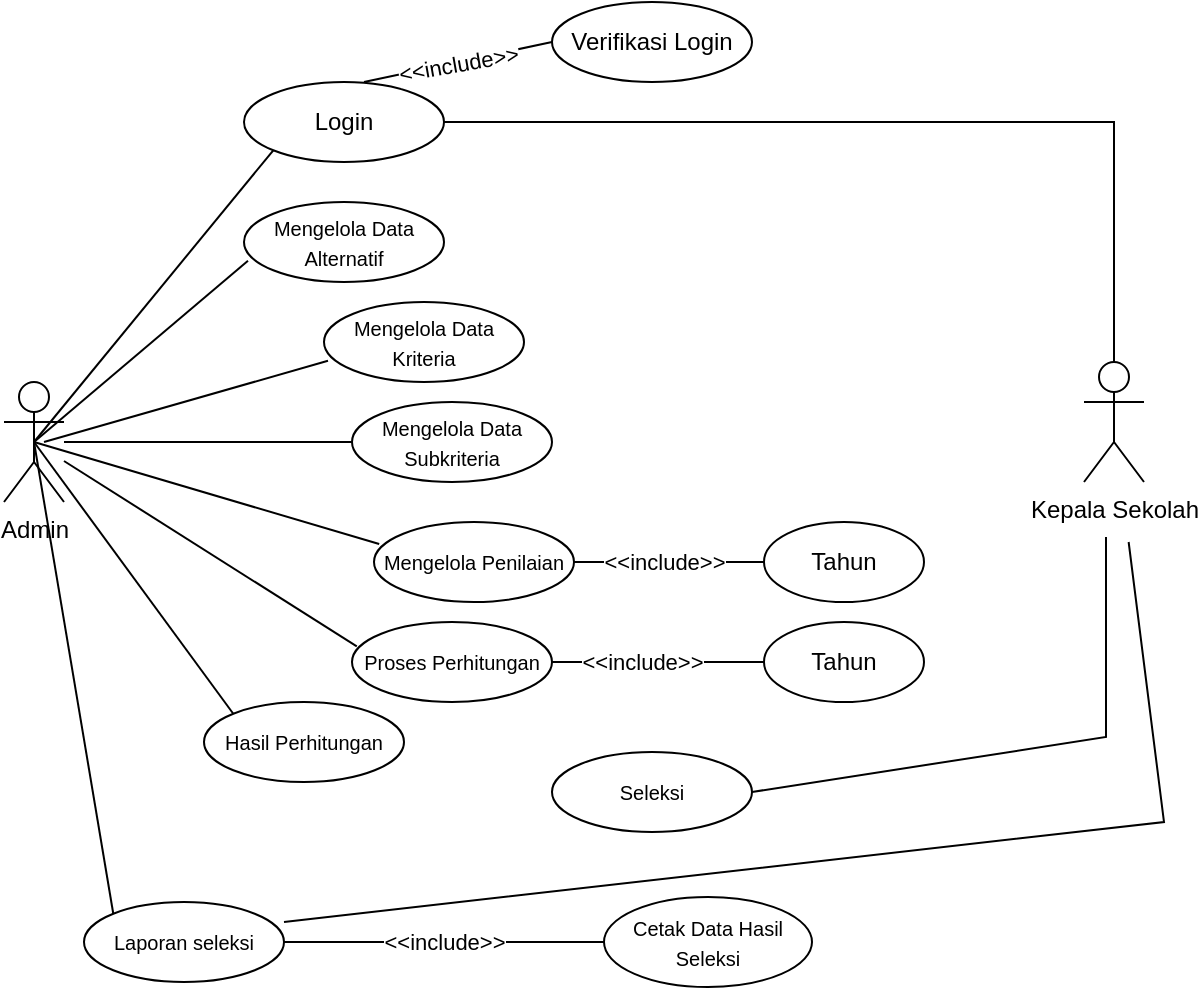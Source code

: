 <mxfile version="27.1.6">
  <diagram name="Halaman-1" id="DMY7N_zEYK0uOIMBZ_gM">
    <mxGraphModel dx="1042" dy="562" grid="1" gridSize="10" guides="1" tooltips="1" connect="1" arrows="1" fold="1" page="1" pageScale="1" pageWidth="827" pageHeight="1169" math="0" shadow="0">
      <root>
        <mxCell id="0" />
        <mxCell id="1" parent="0" />
        <mxCell id="EYh4BBkZvYkQw-OT5A3f-1" value="Admin" style="shape=umlActor;verticalLabelPosition=bottom;verticalAlign=top;html=1;outlineConnect=0;" parent="1" vertex="1">
          <mxGeometry x="140" y="360" width="30" height="60" as="geometry" />
        </mxCell>
        <mxCell id="EYh4BBkZvYkQw-OT5A3f-4" value="Login" style="ellipse;whiteSpace=wrap;html=1;" parent="1" vertex="1">
          <mxGeometry x="260" y="210" width="100" height="40" as="geometry" />
        </mxCell>
        <mxCell id="EYh4BBkZvYkQw-OT5A3f-8" value="" style="endArrow=none;html=1;rounded=0;entryX=0;entryY=0.5;entryDx=0;entryDy=0;" parent="1" target="EYh4BBkZvYkQw-OT5A3f-9" edge="1">
          <mxGeometry width="50" height="50" relative="1" as="geometry">
            <mxPoint x="320" y="210" as="sourcePoint" />
            <mxPoint x="390" y="180" as="targetPoint" />
          </mxGeometry>
        </mxCell>
        <mxCell id="EYh4BBkZvYkQw-OT5A3f-10" value="&amp;lt;&amp;lt;include&amp;gt;&amp;gt;" style="edgeLabel;html=1;align=center;verticalAlign=middle;resizable=0;points=[];rotation=-10;" parent="EYh4BBkZvYkQw-OT5A3f-8" vertex="1" connectable="0">
          <mxGeometry x="0.092" y="-3" relative="1" as="geometry">
            <mxPoint x="-5" y="-1" as="offset" />
          </mxGeometry>
        </mxCell>
        <mxCell id="EYh4BBkZvYkQw-OT5A3f-9" value="Verifikasi Login" style="ellipse;whiteSpace=wrap;html=1;" parent="1" vertex="1">
          <mxGeometry x="414" y="170" width="100" height="40" as="geometry" />
        </mxCell>
        <mxCell id="EYh4BBkZvYkQw-OT5A3f-18" value="" style="endArrow=none;html=1;rounded=0;exitX=0.5;exitY=0.5;exitDx=0;exitDy=0;exitPerimeter=0;entryX=0.02;entryY=0.735;entryDx=0;entryDy=0;entryPerimeter=0;" parent="1" source="EYh4BBkZvYkQw-OT5A3f-1" target="EYh4BBkZvYkQw-OT5A3f-19" edge="1">
          <mxGeometry width="50" height="50" relative="1" as="geometry">
            <mxPoint x="230" y="380" as="sourcePoint" />
            <mxPoint x="270" y="300" as="targetPoint" />
          </mxGeometry>
        </mxCell>
        <mxCell id="EYh4BBkZvYkQw-OT5A3f-19" value="&lt;font style=&quot;font-size: 10px;&quot;&gt;Mengelola Data Alternatif&lt;/font&gt;" style="ellipse;whiteSpace=wrap;html=1;" parent="1" vertex="1">
          <mxGeometry x="260" y="270" width="100" height="40" as="geometry" />
        </mxCell>
        <mxCell id="EYh4BBkZvYkQw-OT5A3f-20" value="" style="endArrow=none;html=1;rounded=0;entryX=0.02;entryY=0.735;entryDx=0;entryDy=0;entryPerimeter=0;" parent="1" target="EYh4BBkZvYkQw-OT5A3f-21" edge="1">
          <mxGeometry width="50" height="50" relative="1" as="geometry">
            <mxPoint x="160" y="390" as="sourcePoint" />
            <mxPoint x="325" y="360" as="targetPoint" />
          </mxGeometry>
        </mxCell>
        <mxCell id="EYh4BBkZvYkQw-OT5A3f-21" value="&lt;font style=&quot;font-size: 10px;&quot;&gt;Mengelola Data Kriteria&lt;/font&gt;" style="ellipse;whiteSpace=wrap;html=1;" parent="1" vertex="1">
          <mxGeometry x="300" y="320" width="100" height="40" as="geometry" />
        </mxCell>
        <mxCell id="EYh4BBkZvYkQw-OT5A3f-22" value="" style="endArrow=none;html=1;rounded=0;entryX=0;entryY=0.5;entryDx=0;entryDy=0;" parent="1" source="EYh4BBkZvYkQw-OT5A3f-1" target="EYh4BBkZvYkQw-OT5A3f-23" edge="1">
          <mxGeometry width="50" height="50" relative="1" as="geometry">
            <mxPoint x="209" y="490" as="sourcePoint" />
            <mxPoint x="324" y="400" as="targetPoint" />
          </mxGeometry>
        </mxCell>
        <mxCell id="EYh4BBkZvYkQw-OT5A3f-23" value="&lt;font style=&quot;font-size: 10px;&quot;&gt;Mengelola Data Subkriteria&lt;/font&gt;" style="ellipse;whiteSpace=wrap;html=1;" parent="1" vertex="1">
          <mxGeometry x="314" y="370" width="100" height="40" as="geometry" />
        </mxCell>
        <mxCell id="EYh4BBkZvYkQw-OT5A3f-24" value="" style="endArrow=none;html=1;rounded=0;exitX=0.5;exitY=0.5;exitDx=0;exitDy=0;exitPerimeter=0;entryX=0.026;entryY=0.275;entryDx=0;entryDy=0;entryPerimeter=0;" parent="1" source="EYh4BBkZvYkQw-OT5A3f-1" target="EYh4BBkZvYkQw-OT5A3f-25" edge="1">
          <mxGeometry width="50" height="50" relative="1" as="geometry">
            <mxPoint x="220" y="550" as="sourcePoint" />
            <mxPoint x="335" y="460" as="targetPoint" />
          </mxGeometry>
        </mxCell>
        <mxCell id="EYh4BBkZvYkQw-OT5A3f-25" value="&lt;font style=&quot;font-size: 10px;&quot;&gt;Mengelola Penilaian&lt;/font&gt;" style="ellipse;whiteSpace=wrap;html=1;" parent="1" vertex="1">
          <mxGeometry x="325" y="430" width="100" height="40" as="geometry" />
        </mxCell>
        <mxCell id="EYh4BBkZvYkQw-OT5A3f-26" value="" style="endArrow=none;html=1;rounded=0;entryX=0.024;entryY=0.305;entryDx=0;entryDy=0;entryPerimeter=0;" parent="1" source="EYh4BBkZvYkQw-OT5A3f-1" target="EYh4BBkZvYkQw-OT5A3f-27" edge="1">
          <mxGeometry width="50" height="50" relative="1" as="geometry">
            <mxPoint x="225" y="600" as="sourcePoint" />
            <mxPoint x="340" y="510" as="targetPoint" />
          </mxGeometry>
        </mxCell>
        <mxCell id="EYh4BBkZvYkQw-OT5A3f-27" value="&lt;span style=&quot;font-size: 10px;&quot;&gt;Proses Perhitungan&lt;/span&gt;" style="ellipse;whiteSpace=wrap;html=1;" parent="1" vertex="1">
          <mxGeometry x="314" y="480" width="100" height="40" as="geometry" />
        </mxCell>
        <mxCell id="EYh4BBkZvYkQw-OT5A3f-28" value="" style="endArrow=none;html=1;rounded=0;exitX=1;exitY=0.5;exitDx=0;exitDy=0;entryX=0;entryY=0.5;entryDx=0;entryDy=0;" parent="1" source="EYh4BBkZvYkQw-OT5A3f-25" target="EYh4BBkZvYkQw-OT5A3f-30" edge="1">
          <mxGeometry width="50" height="50" relative="1" as="geometry">
            <mxPoint x="460" y="450" as="sourcePoint" />
            <mxPoint x="520" y="450" as="targetPoint" />
          </mxGeometry>
        </mxCell>
        <mxCell id="EYh4BBkZvYkQw-OT5A3f-29" value="&amp;lt;&amp;lt;include&amp;gt;&amp;gt;" style="edgeLabel;html=1;align=center;verticalAlign=middle;resizable=0;points=[];rotation=0;" parent="1" vertex="1" connectable="0">
          <mxGeometry x="470" y="450" as="geometry" />
        </mxCell>
        <mxCell id="EYh4BBkZvYkQw-OT5A3f-30" value="Tahun" style="ellipse;whiteSpace=wrap;html=1;" parent="1" vertex="1">
          <mxGeometry x="520" y="430" width="80" height="40" as="geometry" />
        </mxCell>
        <mxCell id="EYh4BBkZvYkQw-OT5A3f-31" value="" style="endArrow=none;html=1;rounded=0;entryX=0;entryY=0.5;entryDx=0;entryDy=0;" parent="1" source="EYh4BBkZvYkQw-OT5A3f-27" target="EYh4BBkZvYkQw-OT5A3f-33" edge="1">
          <mxGeometry width="50" height="50" relative="1" as="geometry">
            <mxPoint x="414" y="500" as="sourcePoint" />
            <mxPoint x="509" y="500" as="targetPoint" />
          </mxGeometry>
        </mxCell>
        <mxCell id="EYh4BBkZvYkQw-OT5A3f-32" value="&amp;lt;&amp;lt;include&amp;gt;&amp;gt;" style="edgeLabel;html=1;align=center;verticalAlign=middle;resizable=0;points=[];rotation=0;" parent="1" vertex="1" connectable="0">
          <mxGeometry x="459" y="500" as="geometry" />
        </mxCell>
        <mxCell id="EYh4BBkZvYkQw-OT5A3f-33" value="Tahun" style="ellipse;whiteSpace=wrap;html=1;" parent="1" vertex="1">
          <mxGeometry x="520" y="480" width="80" height="40" as="geometry" />
        </mxCell>
        <mxCell id="EYh4BBkZvYkQw-OT5A3f-34" value="" style="endArrow=none;html=1;rounded=0;entryX=0;entryY=0;entryDx=0;entryDy=0;exitX=0.5;exitY=0.5;exitDx=0;exitDy=0;exitPerimeter=0;" parent="1" source="EYh4BBkZvYkQw-OT5A3f-1" target="EYh4BBkZvYkQw-OT5A3f-35" edge="1">
          <mxGeometry width="50" height="50" relative="1" as="geometry">
            <mxPoint x="130" y="439.5" as="sourcePoint" />
            <mxPoint x="300" y="550.5" as="targetPoint" />
          </mxGeometry>
        </mxCell>
        <mxCell id="EYh4BBkZvYkQw-OT5A3f-35" value="&lt;span style=&quot;font-size: 10px;&quot;&gt;Hasil Perhitungan&lt;/span&gt;" style="ellipse;whiteSpace=wrap;html=1;" parent="1" vertex="1">
          <mxGeometry x="240" y="520" width="100" height="40" as="geometry" />
        </mxCell>
        <mxCell id="EYh4BBkZvYkQw-OT5A3f-36" value="" style="endArrow=none;html=1;rounded=0;entryX=0;entryY=0;entryDx=0;entryDy=0;exitX=0.5;exitY=0.5;exitDx=0;exitDy=0;exitPerimeter=0;" parent="1" source="EYh4BBkZvYkQw-OT5A3f-1" target="EYh4BBkZvYkQw-OT5A3f-37" edge="1">
          <mxGeometry width="50" height="50" relative="1" as="geometry">
            <mxPoint x="160" y="450" as="sourcePoint" />
            <mxPoint x="305" y="610.5" as="targetPoint" />
          </mxGeometry>
        </mxCell>
        <mxCell id="EYh4BBkZvYkQw-OT5A3f-37" value="&lt;span style=&quot;font-size: 10px;&quot;&gt;Laporan seleksi&lt;/span&gt;" style="ellipse;whiteSpace=wrap;html=1;" parent="1" vertex="1">
          <mxGeometry x="180" y="620" width="100" height="40" as="geometry" />
        </mxCell>
        <mxCell id="EYh4BBkZvYkQw-OT5A3f-38" value="" style="endArrow=none;html=1;rounded=0;entryX=0;entryY=0.5;entryDx=0;entryDy=0;exitX=1;exitY=0.5;exitDx=0;exitDy=0;" parent="1" source="EYh4BBkZvYkQw-OT5A3f-37" target="EYh4BBkZvYkQw-OT5A3f-40" edge="1">
          <mxGeometry width="50" height="50" relative="1" as="geometry">
            <mxPoint x="350" y="605" as="sourcePoint" />
            <mxPoint x="445" y="605" as="targetPoint" />
          </mxGeometry>
        </mxCell>
        <mxCell id="EYh4BBkZvYkQw-OT5A3f-39" value="&amp;lt;&amp;lt;include&amp;gt;&amp;gt;" style="edgeLabel;html=1;align=center;verticalAlign=middle;resizable=0;points=[];rotation=0;" parent="1" vertex="1" connectable="0">
          <mxGeometry x="360" y="640" as="geometry" />
        </mxCell>
        <mxCell id="EYh4BBkZvYkQw-OT5A3f-40" value="&lt;font style=&quot;font-size: 10px;&quot;&gt;Cetak Data Hasil Seleksi&lt;/font&gt;" style="ellipse;whiteSpace=wrap;html=1;" parent="1" vertex="1">
          <mxGeometry x="440" y="617.5" width="104" height="45" as="geometry" />
        </mxCell>
        <mxCell id="EYh4BBkZvYkQw-OT5A3f-49" style="edgeStyle=orthogonalEdgeStyle;rounded=0;orthogonalLoop=1;jettySize=auto;html=1;entryX=1;entryY=0.5;entryDx=0;entryDy=0;endArrow=none;startFill=0;" parent="1" source="EYh4BBkZvYkQw-OT5A3f-41" target="EYh4BBkZvYkQw-OT5A3f-4" edge="1">
          <mxGeometry relative="1" as="geometry">
            <mxPoint x="695" y="210" as="targetPoint" />
            <Array as="points">
              <mxPoint x="695" y="230" />
            </Array>
          </mxGeometry>
        </mxCell>
        <mxCell id="EYh4BBkZvYkQw-OT5A3f-41" value="Kepala Sekolah" style="shape=umlActor;verticalLabelPosition=bottom;verticalAlign=top;html=1;outlineConnect=0;" parent="1" vertex="1">
          <mxGeometry x="680" y="350" width="30" height="60" as="geometry" />
        </mxCell>
        <mxCell id="EYh4BBkZvYkQw-OT5A3f-43" value="" style="endArrow=none;html=1;rounded=0;exitX=1;exitY=0.25;exitDx=0;exitDy=0;exitPerimeter=0;" parent="1" source="EYh4BBkZvYkQw-OT5A3f-37" edge="1">
          <mxGeometry width="50" height="50" relative="1" as="geometry">
            <mxPoint x="247.675" y="625.858" as="sourcePoint" />
            <mxPoint x="702.32" y="440" as="targetPoint" />
            <Array as="points">
              <mxPoint x="720" y="580" />
            </Array>
          </mxGeometry>
        </mxCell>
        <mxCell id="EYh4BBkZvYkQw-OT5A3f-47" value="&lt;span style=&quot;font-size: 10px;&quot;&gt;Seleksi&lt;/span&gt;" style="ellipse;whiteSpace=wrap;html=1;" parent="1" vertex="1">
          <mxGeometry x="414" y="545" width="100" height="40" as="geometry" />
        </mxCell>
        <mxCell id="EYh4BBkZvYkQw-OT5A3f-48" value="" style="endArrow=none;html=1;rounded=0;exitX=1;exitY=0.5;exitDx=0;exitDy=0;" parent="1" source="EYh4BBkZvYkQw-OT5A3f-47" edge="1">
          <mxGeometry width="50" height="50" relative="1" as="geometry">
            <mxPoint x="510" y="563" as="sourcePoint" />
            <mxPoint x="691" y="537.5" as="targetPoint" />
            <Array as="points">
              <mxPoint x="691" y="537.5" />
              <mxPoint x="691" y="437.5" />
            </Array>
          </mxGeometry>
        </mxCell>
        <mxCell id="gjO0nYZxIamOAAjQH6xI-1" value="" style="endArrow=none;html=1;rounded=0;exitX=0.5;exitY=0.5;exitDx=0;exitDy=0;exitPerimeter=0;entryX=0;entryY=1;entryDx=0;entryDy=0;" edge="1" parent="1" source="EYh4BBkZvYkQw-OT5A3f-1" target="EYh4BBkZvYkQw-OT5A3f-4">
          <mxGeometry width="50" height="50" relative="1" as="geometry">
            <mxPoint x="153" y="335.5" as="sourcePoint" />
            <mxPoint x="260" y="244.5" as="targetPoint" />
          </mxGeometry>
        </mxCell>
      </root>
    </mxGraphModel>
  </diagram>
</mxfile>
